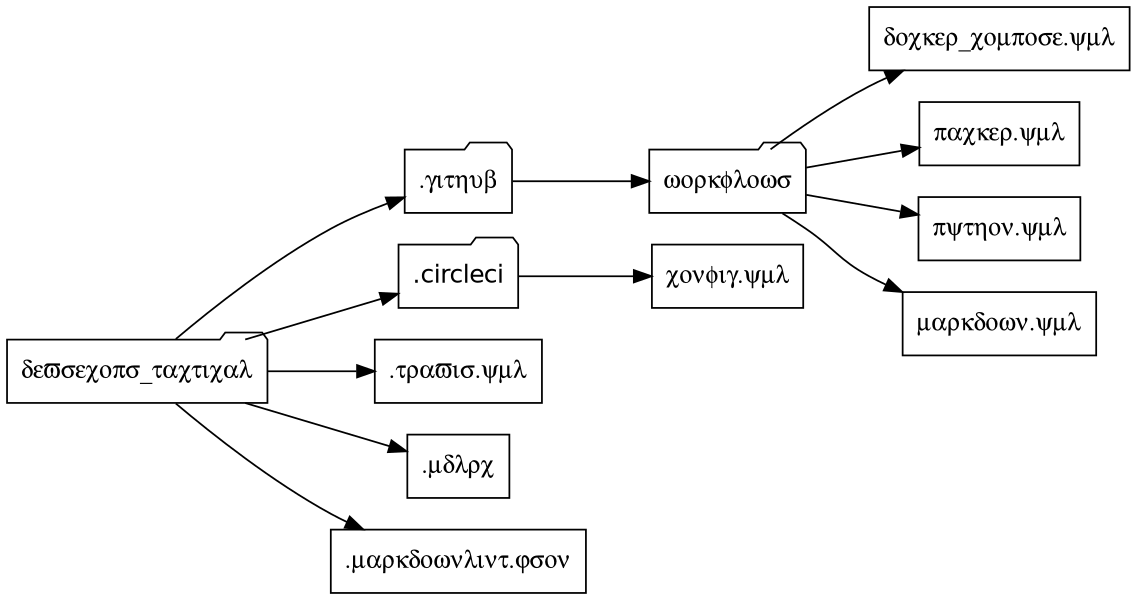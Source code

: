 digraph cicd {
    
    rankdir=LR;
    size="8,4";
    node [fontname="Helvetica" fontsize=14 shape=box];
    edge [fontname="Symbol" fontsize=10];

    framework [shape=folder fontname="Symbol" label="devsecops_tactical"];
    dotgh [shape=folder fontname="Symbol" label=".github"];
    workflows [shape=folder fontname="Symbol" label="workflows"];
    dotcircleci [shape=folder label=".circleci"];
    cy [fontname="Symbol" label="config.yml"];
    dcy [fontname="Symbol" label="docker_compose.yml"];
    py [fontname="Symbol" label="packer.yml"];
    pyyml [fontname="Symbol" label="python.yml"];
    mdy [fontname="Symbol" label="markdown.yml"];
    dottr [fontname="Symbol" label=".travis.yml"];
    mdlrc [fontname="Symbol" label=".mdlrc"];
    mdjson [fontname="Symbol" label=".markdownlint.json"];
    
    framework -> dotgh;
    dotgh -> workflows;
    framework -> dotcircleci;
    dotcircleci -> cy;
    workflows -> dcy;
    workflows -> py;
    workflows -> pyyml;
    workflows -> mdy;
    framework -> dottr;
    framework -> mdlrc;
    framework -> mdjson;

}
